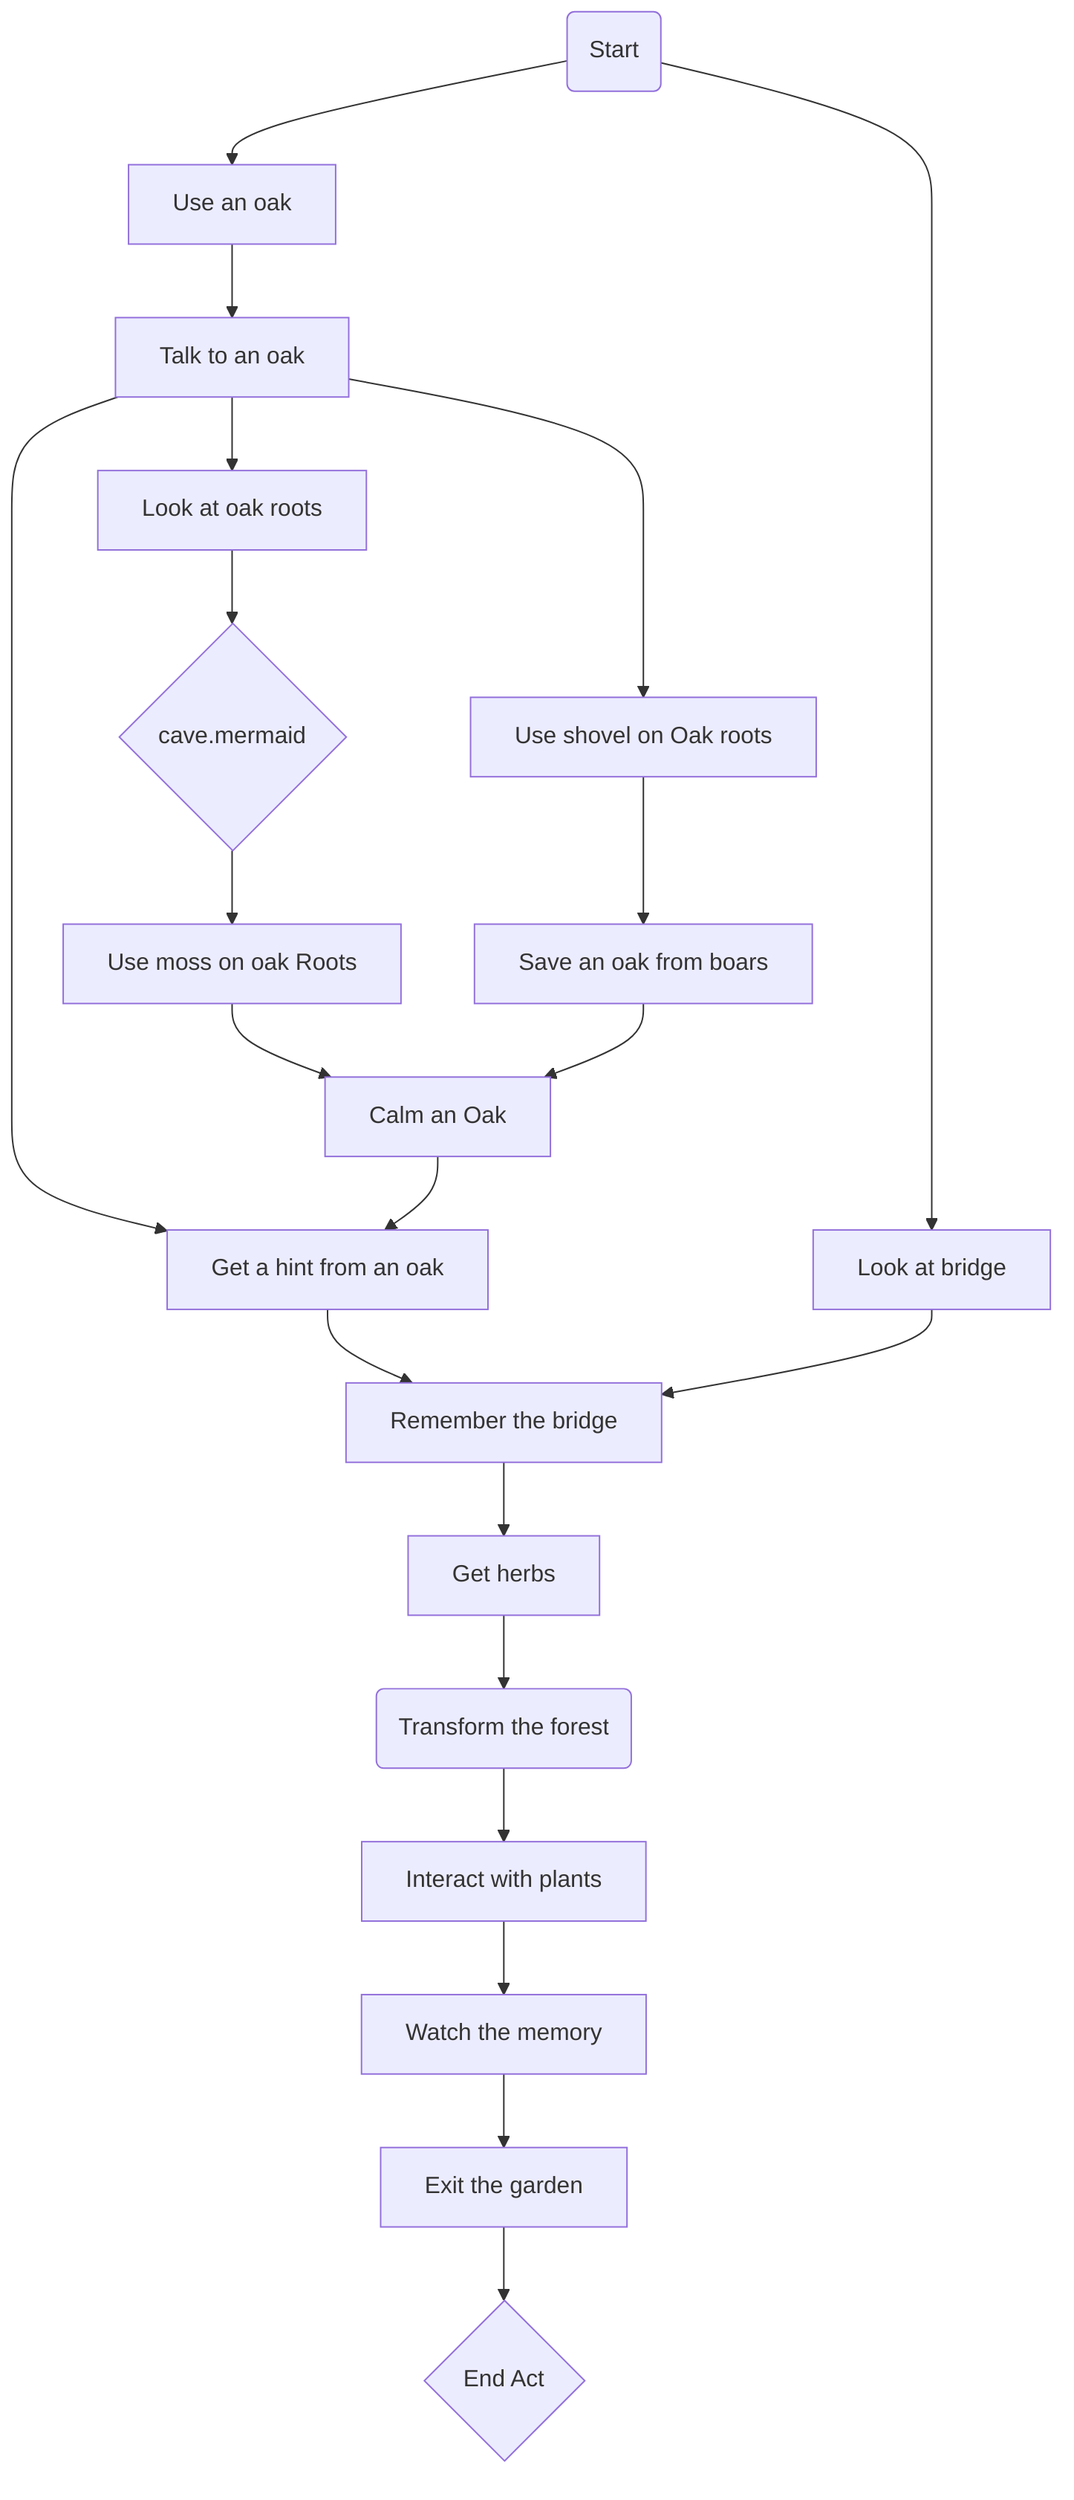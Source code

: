 graph TD
    Start(Start) --> d1
    Start --> k

    k[Use an oak] --> g
    g[Talk to an oak] --> a002
    g ---> f
    g --> a003

    a002[Look at oak roots] --> l
    l{cave.mermaid} --> h
    h[Use moss on oak Roots] --> b001

    a003[Use shovel on Oak roots] --> b002
    b002[Save an oak from boars] --> b001

    b001[Calm an Oak] --> f
    f[Get a hint from an oak] --> d
    d1[Look at bridge] --> d
    d[Remember the bridge] --> c
    c[Get herbs] --> b
    b(Transform the forest) --> C
    C[Interact with plants] --> B
    B[Watch the memory] --> A
    A[Exit the garden] --> End{End Act}